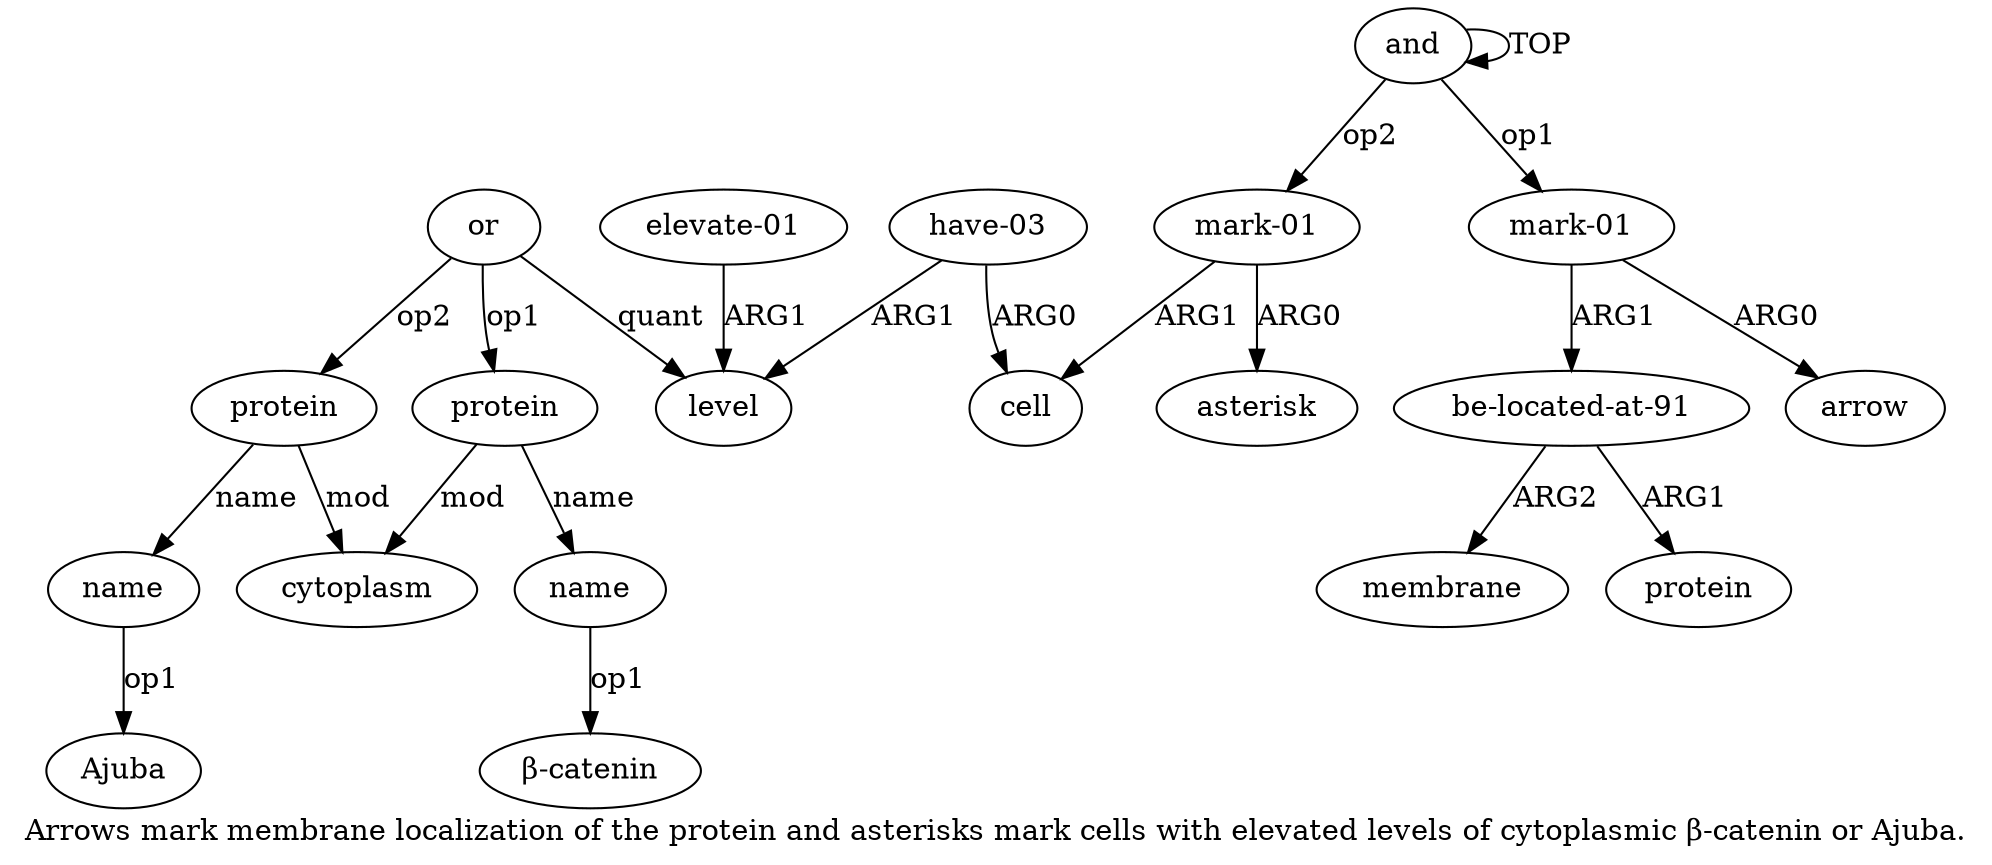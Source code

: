 digraph  {
	graph [label="Arrows mark membrane localization of the protein and asterisks mark cells with elevated levels of cytoplasmic β-catenin or Ajuba."];
	node [label="\N"];
	a15	 [color=black,
		gold_ind=15,
		gold_label=cytoplasm,
		label=cytoplasm,
		test_ind=15,
		test_label=cytoplasm];
	a14	 [color=black,
		gold_ind=14,
		gold_label=name,
		label=name,
		test_ind=14,
		test_label=name];
	"a14 β-catenin"	 [color=black,
		gold_ind=-1,
		gold_label="β-catenin",
		label="β-catenin",
		test_ind=-1,
		test_label="β-catenin"];
	a14 -> "a14 β-catenin" [key=0,
	color=black,
	gold_label=op1,
	label=op1,
	test_label=op1];
a17 [color=black,
	gold_ind=17,
	gold_label=name,
	label=name,
	test_ind=17,
	test_label=name];
"a17 Ajuba" [color=black,
	gold_ind=-1,
	gold_label=Ajuba,
	label=Ajuba,
	test_ind=-1,
	test_label=Ajuba];
a17 -> "a17 Ajuba" [key=0,
color=black,
gold_label=op1,
label=op1,
test_label=op1];
a16 [color=black,
gold_ind=16,
gold_label=protein,
label=protein,
test_ind=16,
test_label=protein];
a16 -> a15 [key=0,
color=black,
gold_label=mod,
label=mod,
test_label=mod];
a16 -> a17 [key=0,
color=black,
gold_label=name,
label=name,
test_label=name];
a11 [color=black,
gold_ind=11,
gold_label="elevate-01",
label="elevate-01",
test_ind=11,
test_label="elevate-01"];
a10 [color=black,
gold_ind=10,
gold_label=level,
label=level,
test_ind=10,
test_label=level];
a11 -> a10 [key=0,
color=black,
gold_label=ARG1,
label=ARG1,
test_label=ARG1];
a13 [color=black,
gold_ind=13,
gold_label=protein,
label=protein,
test_ind=13,
test_label=protein];
a13 -> a15 [key=0,
color=black,
gold_label=mod,
label=mod,
test_label=mod];
a13 -> a14 [key=0,
color=black,
gold_label=name,
label=name,
test_label=name];
a12 [color=black,
gold_ind=12,
gold_label=or,
label=or,
test_ind=12,
test_label=or];
a12 -> a16 [key=0,
color=black,
gold_label=op2,
label=op2,
test_label=op2];
a12 -> a10 [key=0,
color=black,
gold_label=quant,
label=quant,
test_label=quant];
a12 -> a13 [key=0,
color=black,
gold_label=op1,
label=op1,
test_label=op1];
a1 [color=black,
gold_ind=1,
gold_label="mark-01",
label="mark-01",
test_ind=1,
test_label="mark-01"];
a3 [color=black,
gold_ind=3,
gold_label="be-located-at-91",
label="be-located-at-91",
test_ind=3,
test_label="be-located-at-91"];
a1 -> a3 [key=0,
color=black,
gold_label=ARG1,
label=ARG1,
test_label=ARG1];
a2 [color=black,
gold_ind=2,
gold_label=arrow,
label=arrow,
test_ind=2,
test_label=arrow];
a1 -> a2 [key=0,
color=black,
gold_label=ARG0,
label=ARG0,
test_label=ARG0];
a0 [color=black,
gold_ind=0,
gold_label=and,
label=and,
test_ind=0,
test_label=and];
a0 -> a1 [key=0,
color=black,
gold_label=op1,
label=op1,
test_label=op1];
a0 -> a0 [key=0,
color=black,
gold_label=TOP,
label=TOP,
test_label=TOP];
a6 [color=black,
gold_ind=6,
gold_label="mark-01",
label="mark-01",
test_ind=6,
test_label="mark-01"];
a0 -> a6 [key=0,
color=black,
gold_label=op2,
label=op2,
test_label=op2];
a5 [color=black,
gold_ind=5,
gold_label=membrane,
label=membrane,
test_ind=5,
test_label=membrane];
a3 -> a5 [key=0,
color=black,
gold_label=ARG2,
label=ARG2,
test_label=ARG2];
a4 [color=black,
gold_ind=4,
gold_label=protein,
label=protein,
test_ind=4,
test_label=protein];
a3 -> a4 [key=0,
color=black,
gold_label=ARG1,
label=ARG1,
test_label=ARG1];
a7 [color=black,
gold_ind=7,
gold_label=asterisk,
label=asterisk,
test_ind=7,
test_label=asterisk];
a6 -> a7 [key=0,
color=black,
gold_label=ARG0,
label=ARG0,
test_label=ARG0];
a8 [color=black,
gold_ind=8,
gold_label=cell,
label=cell,
test_ind=8,
test_label=cell];
a6 -> a8 [key=0,
color=black,
gold_label=ARG1,
label=ARG1,
test_label=ARG1];
a9 [color=black,
gold_ind=9,
gold_label="have-03",
label="have-03",
test_ind=9,
test_label="have-03"];
a9 -> a10 [key=0,
color=black,
gold_label=ARG1,
label=ARG1,
test_label=ARG1];
a9 -> a8 [key=0,
color=black,
gold_label=ARG0,
label=ARG0,
test_label=ARG0];
}
